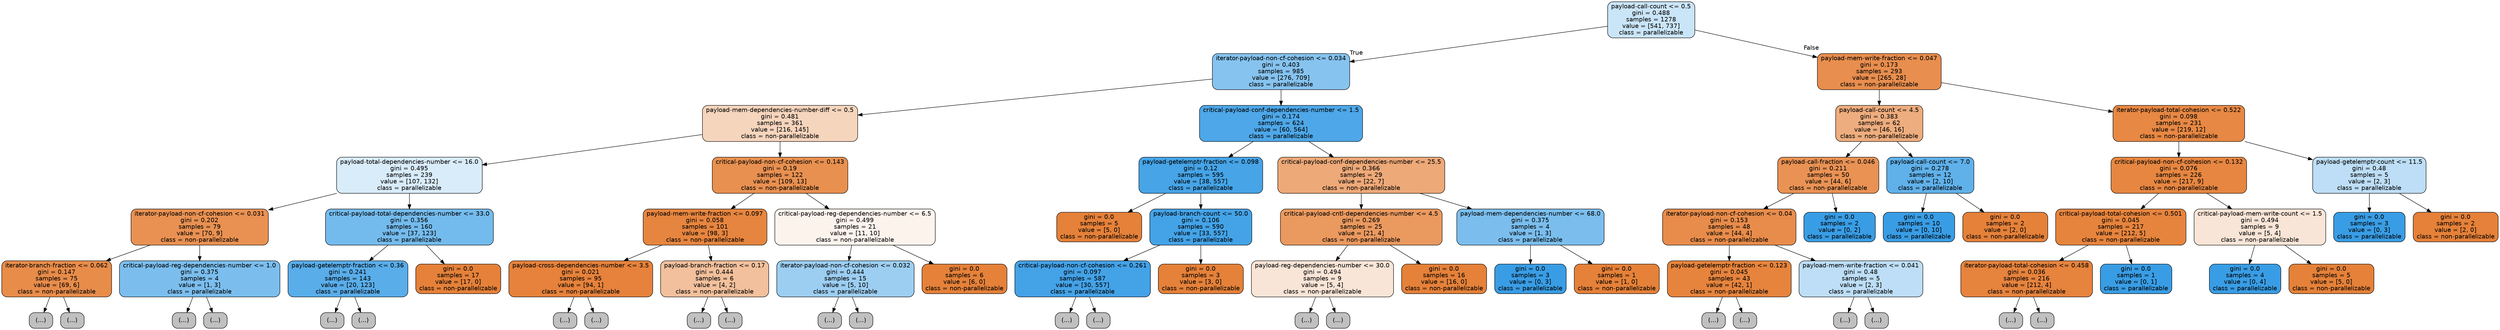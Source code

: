 digraph Tree {
node [shape=box, style="filled, rounded", color="black", fontname=helvetica] ;
edge [fontname=helvetica] ;
0 [label="payload-call-count <= 0.5\ngini = 0.488\nsamples = 1278\nvalue = [541, 737]\nclass = parallelizable", fillcolor="#399de544"] ;
1 [label="iterator-payload-non-cf-cohesion <= 0.034\ngini = 0.403\nsamples = 985\nvalue = [276, 709]\nclass = parallelizable", fillcolor="#399de59c"] ;
0 -> 1 [labeldistance=2.5, labelangle=45, headlabel="True"] ;
2 [label="payload-mem-dependencies-number-diff <= 0.5\ngini = 0.481\nsamples = 361\nvalue = [216, 145]\nclass = non-parallelizable", fillcolor="#e5813954"] ;
1 -> 2 ;
3 [label="payload-total-dependencies-number <= 16.0\ngini = 0.495\nsamples = 239\nvalue = [107, 132]\nclass = parallelizable", fillcolor="#399de530"] ;
2 -> 3 ;
4 [label="iterator-payload-non-cf-cohesion <= 0.031\ngini = 0.202\nsamples = 79\nvalue = [70, 9]\nclass = non-parallelizable", fillcolor="#e58139de"] ;
3 -> 4 ;
5 [label="iterator-branch-fraction <= 0.062\ngini = 0.147\nsamples = 75\nvalue = [69, 6]\nclass = non-parallelizable", fillcolor="#e58139e9"] ;
4 -> 5 ;
6 [label="(...)", fillcolor="#C0C0C0"] ;
5 -> 6 ;
9 [label="(...)", fillcolor="#C0C0C0"] ;
5 -> 9 ;
18 [label="critical-payload-reg-dependencies-number <= 1.0\ngini = 0.375\nsamples = 4\nvalue = [1, 3]\nclass = parallelizable", fillcolor="#399de5aa"] ;
4 -> 18 ;
19 [label="(...)", fillcolor="#C0C0C0"] ;
18 -> 19 ;
20 [label="(...)", fillcolor="#C0C0C0"] ;
18 -> 20 ;
21 [label="critical-payload-total-dependencies-number <= 33.0\ngini = 0.356\nsamples = 160\nvalue = [37, 123]\nclass = parallelizable", fillcolor="#399de5b2"] ;
3 -> 21 ;
22 [label="payload-getelemptr-fraction <= 0.36\ngini = 0.241\nsamples = 143\nvalue = [20, 123]\nclass = parallelizable", fillcolor="#399de5d6"] ;
21 -> 22 ;
23 [label="(...)", fillcolor="#C0C0C0"] ;
22 -> 23 ;
40 [label="(...)", fillcolor="#C0C0C0"] ;
22 -> 40 ;
43 [label="gini = 0.0\nsamples = 17\nvalue = [17, 0]\nclass = non-parallelizable", fillcolor="#e58139ff"] ;
21 -> 43 ;
44 [label="critical-payload-non-cf-cohesion <= 0.143\ngini = 0.19\nsamples = 122\nvalue = [109, 13]\nclass = non-parallelizable", fillcolor="#e58139e1"] ;
2 -> 44 ;
45 [label="payload-mem-write-fraction <= 0.097\ngini = 0.058\nsamples = 101\nvalue = [98, 3]\nclass = non-parallelizable", fillcolor="#e58139f7"] ;
44 -> 45 ;
46 [label="payload-cross-dependencies-number <= 3.5\ngini = 0.021\nsamples = 95\nvalue = [94, 1]\nclass = non-parallelizable", fillcolor="#e58139fc"] ;
45 -> 46 ;
47 [label="(...)", fillcolor="#C0C0C0"] ;
46 -> 47 ;
48 [label="(...)", fillcolor="#C0C0C0"] ;
46 -> 48 ;
51 [label="payload-branch-fraction <= 0.17\ngini = 0.444\nsamples = 6\nvalue = [4, 2]\nclass = non-parallelizable", fillcolor="#e581397f"] ;
45 -> 51 ;
52 [label="(...)", fillcolor="#C0C0C0"] ;
51 -> 52 ;
53 [label="(...)", fillcolor="#C0C0C0"] ;
51 -> 53 ;
54 [label="critical-payload-reg-dependencies-number <= 6.5\ngini = 0.499\nsamples = 21\nvalue = [11, 10]\nclass = non-parallelizable", fillcolor="#e5813917"] ;
44 -> 54 ;
55 [label="iterator-payload-non-cf-cohesion <= 0.032\ngini = 0.444\nsamples = 15\nvalue = [5, 10]\nclass = parallelizable", fillcolor="#399de57f"] ;
54 -> 55 ;
56 [label="(...)", fillcolor="#C0C0C0"] ;
55 -> 56 ;
59 [label="(...)", fillcolor="#C0C0C0"] ;
55 -> 59 ;
62 [label="gini = 0.0\nsamples = 6\nvalue = [6, 0]\nclass = non-parallelizable", fillcolor="#e58139ff"] ;
54 -> 62 ;
63 [label="critical-payload-conf-dependencies-number <= 1.5\ngini = 0.174\nsamples = 624\nvalue = [60, 564]\nclass = parallelizable", fillcolor="#399de5e4"] ;
1 -> 63 ;
64 [label="payload-getelemptr-fraction <= 0.098\ngini = 0.12\nsamples = 595\nvalue = [38, 557]\nclass = parallelizable", fillcolor="#399de5ee"] ;
63 -> 64 ;
65 [label="gini = 0.0\nsamples = 5\nvalue = [5, 0]\nclass = non-parallelizable", fillcolor="#e58139ff"] ;
64 -> 65 ;
66 [label="payload-branch-count <= 50.0\ngini = 0.106\nsamples = 590\nvalue = [33, 557]\nclass = parallelizable", fillcolor="#399de5f0"] ;
64 -> 66 ;
67 [label="critical-payload-non-cf-cohesion <= 0.261\ngini = 0.097\nsamples = 587\nvalue = [30, 557]\nclass = parallelizable", fillcolor="#399de5f1"] ;
66 -> 67 ;
68 [label="(...)", fillcolor="#C0C0C0"] ;
67 -> 68 ;
137 [label="(...)", fillcolor="#C0C0C0"] ;
67 -> 137 ;
140 [label="gini = 0.0\nsamples = 3\nvalue = [3, 0]\nclass = non-parallelizable", fillcolor="#e58139ff"] ;
66 -> 140 ;
141 [label="critical-payload-conf-dependencies-number <= 25.5\ngini = 0.366\nsamples = 29\nvalue = [22, 7]\nclass = non-parallelizable", fillcolor="#e58139ae"] ;
63 -> 141 ;
142 [label="critical-payload-cntl-dependencies-number <= 4.5\ngini = 0.269\nsamples = 25\nvalue = [21, 4]\nclass = non-parallelizable", fillcolor="#e58139ce"] ;
141 -> 142 ;
143 [label="payload-reg-dependencies-number <= 30.0\ngini = 0.494\nsamples = 9\nvalue = [5, 4]\nclass = non-parallelizable", fillcolor="#e5813933"] ;
142 -> 143 ;
144 [label="(...)", fillcolor="#C0C0C0"] ;
143 -> 144 ;
145 [label="(...)", fillcolor="#C0C0C0"] ;
143 -> 145 ;
150 [label="gini = 0.0\nsamples = 16\nvalue = [16, 0]\nclass = non-parallelizable", fillcolor="#e58139ff"] ;
142 -> 150 ;
151 [label="payload-mem-dependencies-number <= 68.0\ngini = 0.375\nsamples = 4\nvalue = [1, 3]\nclass = parallelizable", fillcolor="#399de5aa"] ;
141 -> 151 ;
152 [label="gini = 0.0\nsamples = 3\nvalue = [0, 3]\nclass = parallelizable", fillcolor="#399de5ff"] ;
151 -> 152 ;
153 [label="gini = 0.0\nsamples = 1\nvalue = [1, 0]\nclass = non-parallelizable", fillcolor="#e58139ff"] ;
151 -> 153 ;
154 [label="payload-mem-write-fraction <= 0.047\ngini = 0.173\nsamples = 293\nvalue = [265, 28]\nclass = non-parallelizable", fillcolor="#e58139e4"] ;
0 -> 154 [labeldistance=2.5, labelangle=-45, headlabel="False"] ;
155 [label="payload-call-count <= 4.5\ngini = 0.383\nsamples = 62\nvalue = [46, 16]\nclass = non-parallelizable", fillcolor="#e58139a6"] ;
154 -> 155 ;
156 [label="payload-call-fraction <= 0.046\ngini = 0.211\nsamples = 50\nvalue = [44, 6]\nclass = non-parallelizable", fillcolor="#e58139dc"] ;
155 -> 156 ;
157 [label="iterator-payload-non-cf-cohesion <= 0.04\ngini = 0.153\nsamples = 48\nvalue = [44, 4]\nclass = non-parallelizable", fillcolor="#e58139e8"] ;
156 -> 157 ;
158 [label="payload-getelemptr-fraction <= 0.123\ngini = 0.045\nsamples = 43\nvalue = [42, 1]\nclass = non-parallelizable", fillcolor="#e58139f9"] ;
157 -> 158 ;
159 [label="(...)", fillcolor="#C0C0C0"] ;
158 -> 159 ;
162 [label="(...)", fillcolor="#C0C0C0"] ;
158 -> 162 ;
163 [label="payload-mem-write-fraction <= 0.041\ngini = 0.48\nsamples = 5\nvalue = [2, 3]\nclass = parallelizable", fillcolor="#399de555"] ;
157 -> 163 ;
164 [label="(...)", fillcolor="#C0C0C0"] ;
163 -> 164 ;
165 [label="(...)", fillcolor="#C0C0C0"] ;
163 -> 165 ;
166 [label="gini = 0.0\nsamples = 2\nvalue = [0, 2]\nclass = parallelizable", fillcolor="#399de5ff"] ;
156 -> 166 ;
167 [label="payload-call-count <= 7.0\ngini = 0.278\nsamples = 12\nvalue = [2, 10]\nclass = parallelizable", fillcolor="#399de5cc"] ;
155 -> 167 ;
168 [label="gini = 0.0\nsamples = 10\nvalue = [0, 10]\nclass = parallelizable", fillcolor="#399de5ff"] ;
167 -> 168 ;
169 [label="gini = 0.0\nsamples = 2\nvalue = [2, 0]\nclass = non-parallelizable", fillcolor="#e58139ff"] ;
167 -> 169 ;
170 [label="iterator-payload-total-cohesion <= 0.522\ngini = 0.098\nsamples = 231\nvalue = [219, 12]\nclass = non-parallelizable", fillcolor="#e58139f1"] ;
154 -> 170 ;
171 [label="critical-payload-non-cf-cohesion <= 0.132\ngini = 0.076\nsamples = 226\nvalue = [217, 9]\nclass = non-parallelizable", fillcolor="#e58139f4"] ;
170 -> 171 ;
172 [label="critical-payload-total-cohesion <= 0.501\ngini = 0.045\nsamples = 217\nvalue = [212, 5]\nclass = non-parallelizable", fillcolor="#e58139f9"] ;
171 -> 172 ;
173 [label="iterator-payload-total-cohesion <= 0.458\ngini = 0.036\nsamples = 216\nvalue = [212, 4]\nclass = non-parallelizable", fillcolor="#e58139fa"] ;
172 -> 173 ;
174 [label="(...)", fillcolor="#C0C0C0"] ;
173 -> 174 ;
179 [label="(...)", fillcolor="#C0C0C0"] ;
173 -> 179 ;
184 [label="gini = 0.0\nsamples = 1\nvalue = [0, 1]\nclass = parallelizable", fillcolor="#399de5ff"] ;
172 -> 184 ;
185 [label="critical-payload-mem-write-count <= 1.5\ngini = 0.494\nsamples = 9\nvalue = [5, 4]\nclass = non-parallelizable", fillcolor="#e5813933"] ;
171 -> 185 ;
186 [label="gini = 0.0\nsamples = 4\nvalue = [0, 4]\nclass = parallelizable", fillcolor="#399de5ff"] ;
185 -> 186 ;
187 [label="gini = 0.0\nsamples = 5\nvalue = [5, 0]\nclass = non-parallelizable", fillcolor="#e58139ff"] ;
185 -> 187 ;
188 [label="payload-getelemptr-count <= 11.5\ngini = 0.48\nsamples = 5\nvalue = [2, 3]\nclass = parallelizable", fillcolor="#399de555"] ;
170 -> 188 ;
189 [label="gini = 0.0\nsamples = 3\nvalue = [0, 3]\nclass = parallelizable", fillcolor="#399de5ff"] ;
188 -> 189 ;
190 [label="gini = 0.0\nsamples = 2\nvalue = [2, 0]\nclass = non-parallelizable", fillcolor="#e58139ff"] ;
188 -> 190 ;
}